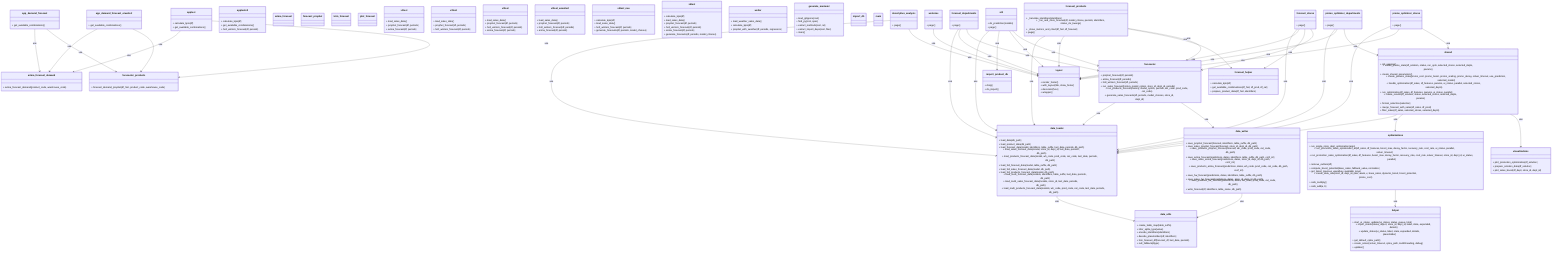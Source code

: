 classDiagram
%% package database
    class data_loader {
        + load_data(db_path)
        + load_product_data(db_path)
        + load_forecast_data(model, identifiers, table_suffix, last_date, periods, db_path)
        + load_sales_forecast_data(model, store_id, dept_id, last_date, periods, db_path)
        + load_products_forecast_data(model, wh_code, prod_code, cat_code, last_date, periods, db_path)
        + load_full_forecast_data(model, table_suffix, db_path)
        + load_full_sales_forecast_data(model, db_path)
        + load_full_products_forecast_data(model, db_path)
        + load_multi_forecast_data(models, identifiers, table_suffix, last_date, periods, db_path)
        + load_multi_sales_forecast_data(models, store_id, last_date, periods, db_path)
        + load_multi_products_forecast_data(models, wh_code, prod_code, cat_code, last_date, periods, db_path)
    }
    class data_utils {
        + create_table_map(table_suffix)
        + infer_sqlite_type(value)
        + encode_identifiers(identifiers)
        + decode_placeholders(df, identifiers)
        + trim_forecast_df(forecast_df, last_date, periods)
        + null_fallback(dtype)
    }
    class data_writer {
        + save_prophet_forecast(forecast, identifiers, table_suffix, db_path)
        + save_sales_prophet_forecast(forecast, store_id, dept_id, db_path)
        + save_products_prophet_forecast(forecast, wh_code, prod_code, cat_code, db_path)
        + save_arima_forecast(predictions, dates, identifiers, table_suffix, db_path, conf_int)
        + save_sales_arima_forecast(predictions, dates, store_id, dept_id, db_path, conf_int)
        + save_products_arima_forecast(predictions, dates, wh_code, prod_code, cat_code, db_path, conf_int)
        + save_hw_forecast(predictions, dates, identifiers, table_suffix, db_path)
        + save_sales_hw_forecast(predictions, dates, store_id, dept_id, db_path)
        + save_products_hw_forecast(predictions, dates, wh_code, prod_code, cat_code, db_path)
        + write_forecast(df, identifiers, table_name, db_path)
    }
    class import_product_db {
        + drop()
        + do_import()
    }
%% package experiments\forecast
    class app_demand_forecast {
        + get_available_combinations()
    }
    class app_demand_forecast_erweitert {
        + get_available_combinations()
    }
    class apptest {
        + calculate_kpis(df)
        + get_available_combinations()
    }
    class apptestv2 {
        + calculate_kpis(df)
        + get_available_combinations()
        + holt_winters_forecast(df, periods)
    }
    class arima_forecast
    class arima_forecast_demand {
        + arima_forecast_demand(product_code, warehouse_code)
    }
    class forecast_prophet
    class forecaster_products {
        + forecast_demand_prophet(df_hist, product_code, warehouse_code)
    }
    class lstm_forecast
    class plot_forecast
    class v1test {
        + load_sales_data()
        + prophet_forecast(df, periods)
        + arima_forecast(df, periods)
    }
    class v2test {
        + load_sales_data()
        + prophet_forecast(df, periods)
        + holt_winters_forecast(df, periods)
    }
    class v3test {
        + load_sales_data()
        + prophet_forecast(df, periods)
        + holt_winters_forecast(df, periods)
        + arima_forecast(df, periods)
    }
    class v3test_erweitert {
        + load_sales_data()
        + prophet_forecast(df, periods)
        + holt_winters_forecast(df, periods)
        + arima_forecast(df, periods)
    }
    class v4test_neu {
        + calculate_kpis(df)
        + load_sales_data()
        + holt_winters_forecast(df, periods)
        + generate_forecasts(df, periods, model_choices)
    }
    class v5test {
        + calculate_kpis(df)
        + load_sales_data()
        + prophet_forecast(df, periods)
        + holt_winters_forecast(df, periods)
        + arima_forecast(df, periods)
        + generate_forecasts(df, periods, model_choices)
    }
    class wetter {
        + load_weather_sales_data()
        + calculate_kpis(df)
        + prophet_with_weather(df, periods, regressors)
    }
%% package experiments
    class generate_mermaid {
        + load_gitignore(root)
        + find_py(root, spec)
        + extract_methods(root, rel)
        + extract_import_deps(root, files)
        + main()
    }
    class import_db
%% package .
    class layout {
        + render_footer()
        + with_layout(title, show_footer)
        + decorator(func)
        + wrapper()
    }
    class main
%% package logic\forcasting
    class forecast_helper {
        + calculate_kpis(df)
        + get_available_combinations(df_hist, df_prod, df_cat)
        + prepare_product_data(df_hist, identifiers)
    }
    class forecaster {
        + prophet_forecast(df, periods)
        + arima_forecast(df, periods)
        + holt_winters_forecast(df, periods)
        + run_sales_forecast(history, model_option, store_id, dept_id, periods)
        + run_products_forecast(history, model_option, periods, wh_code, prod_code, cat_code)
        + generate_sales_forecasts(df, periods, model_choices, store_id, dept_id)
    }
%% package logic\optimization
    class helper {
        + start_ui_status_updater(ui_status, status_queue, total)
        + report_status(status_object, store_id, dept_id, label, state, expanded, details)
        + update_status(ui_status, label, state, expanded, details, placeholder)
        + get_default_cplex_path()
        + create_solver(solver_timeout, cplex_path, multithreading, debug)
        + updater()
    }
    class optimizations {
        + run_single_store_dept_optimization(args)
        + run_promotion_sales_optimization_all(df_sales, df_features, boost_max, decay_factor, recovery_rate, cost_rate, ui_status, parallel, solver_timeout)
        + run_promotion_sales_optimization(df_sales, df_features, boost_max, decay_factor, recovery_rate, cost_rate, solver_timeout, store_id, dept_id, ui_status, parallel)
        + remove_outliers(df)
        + compute_boost_potential(base_sales, fallback_value, normalize)
        + get_latest_previous_week(key, available_keys)
        + create_data_row(store_id, dept_id, year, week, x, base_sales, dynamic_boost, boost_potential, promo_cost)
        + safe_multiply()
        + safe_add(a, b)
    }
    class visualizations {
        + plot_promotion_optimization(df_solution)
        + prepare_solution_data(df_solution)
        + plot_sales_boost(df_dept, store_id, dept_id)
    }
%% package pages
    class descriptive_analysis {
        + page()
    }
    class util {
        + do_prediction(models)
        + page()
    }
    class welcome {
        + page()
    }
%% package pages\forecast
    class forecast_departments {
        + page()
    }
    class forecast_products {
        + _translate_identifiers(identifiers)
        + _run_and_store_forecast(df, model_choice, periods, identifiers, status_ctx_kwargs)
        + _show_metrics_and_chart(df_hist, df_forecast)
        + page()
    }
    class forecast_stores {
        + page()
    }
%% package pages\promotion_optimizer
    class promo_optimizer_departments {
        + page()
    }
    class promo_optimizer_stores {
        + page()
    }
    class shared {
        + init_session()
        + create_promo_state(df_solution, status, run_opts, selected_stores, selected_depts, params)
        + create_shared_parameters()
        + create_params_state(promo_cost, promo_boost, promo_scaling, promo_decay, solver_timeout, use_prediction, selected_model)
        + handle_optimization(df_sales, df_features, params, ui_status, parallel, selected_stores, selected_depts)
        + run_optimization(df_sales, df_features, params, ui_status, parallel)
        + create_results(df_solution, status, selected_stores, selected_depts, params)
        + format_selection(selection)
        + merge_forecast_with_sales(df_sales, df_pred)
        + filter_sales(df_sales, selected_stores, selected_depts)
    }
    data_loader --> data_utils: use
    data_writer --> data_utils: use
    app_demand_forecast --> arima_forecast_demand: use
    app_demand_forecast --> forecaster_products: use
    app_demand_forecast_erweitert --> arima_forecast_demand: use
    app_demand_forecast_erweitert --> forecaster_products: use
    apptest --> arima_forecast_demand: use
    apptest --> forecaster_products: use
    forecaster --> data_loader: use
    forecaster --> data_writer: use
    optimizations --> helper: use
    descriptive_analysis --> data_loader: use
    descriptive_analysis --> layout: use
    forecast_departments --> data_loader: use
    forecast_departments --> layout: use
    forecast_departments --> forecaster: use
    forecast_products --> data_loader: use
    forecast_products --> layout: use
    forecast_products --> forecast_helper: use
    forecast_products --> forecaster: use
    forecast_stores --> data_loader: use
    forecast_stores --> layout: use
    forecast_stores --> forecast_helper: use
    forecast_stores --> forecaster: use
    promo_optimizer_departments --> data_loader: use
    promo_optimizer_departments --> layout: use
    promo_optimizer_departments --> shared: use
    promo_optimizer_stores --> data_loader: use
    promo_optimizer_stores --> layout: use
    promo_optimizer_stores --> shared: use
    shared --> data_loader: use
    shared --> optimizations: use
    shared --> visualizations: use
    util --> data_loader: use
    util --> import_product_db: use
    util --> layout: use
    util --> forecaster: use
    welcome --> layout: use